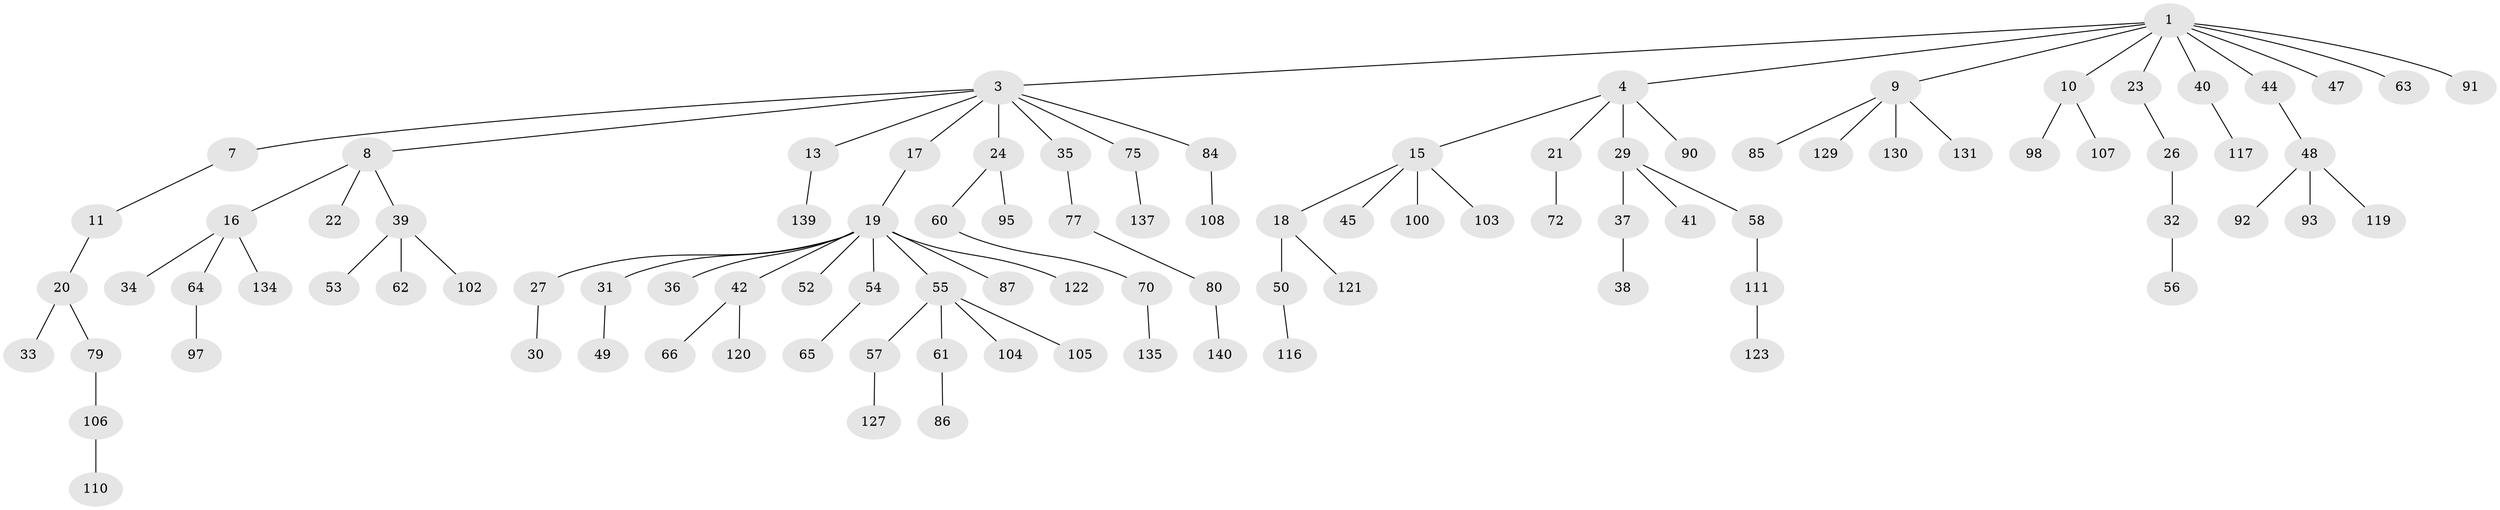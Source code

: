 // Generated by graph-tools (version 1.1) at 2025/24/03/03/25 07:24:06]
// undirected, 98 vertices, 97 edges
graph export_dot {
graph [start="1"]
  node [color=gray90,style=filled];
  1 [super="+2"];
  3 [super="+6"];
  4 [super="+5"];
  7 [super="+99"];
  8 [super="+76"];
  9 [super="+14"];
  10 [super="+94"];
  11 [super="+12"];
  13 [super="+43"];
  15 [super="+74"];
  16 [super="+59"];
  17 [super="+28"];
  18 [super="+46"];
  19 [super="+25"];
  20 [super="+78"];
  21;
  22;
  23;
  24 [super="+69"];
  26;
  27;
  29 [super="+68"];
  30;
  31 [super="+138"];
  32 [super="+141"];
  33 [super="+132"];
  34;
  35;
  36;
  37 [super="+96"];
  38;
  39 [super="+133"];
  40 [super="+67"];
  41 [super="+83"];
  42 [super="+109"];
  44 [super="+51"];
  45;
  47;
  48 [super="+71"];
  49;
  50;
  52 [super="+113"];
  53;
  54;
  55 [super="+136"];
  56;
  57 [super="+89"];
  58;
  60;
  61 [super="+82"];
  62 [super="+114"];
  63 [super="+88"];
  64 [super="+73"];
  65;
  66;
  70 [super="+81"];
  72;
  75 [super="+112"];
  77;
  79;
  80;
  84 [super="+101"];
  85;
  86;
  87;
  90 [super="+142"];
  91;
  92;
  93;
  95;
  97;
  98;
  100;
  102;
  103;
  104 [super="+115"];
  105 [super="+118"];
  106 [super="+126"];
  107;
  108;
  110;
  111 [super="+124"];
  116 [super="+125"];
  117;
  119;
  120;
  121 [super="+128"];
  122;
  123;
  127;
  129;
  130;
  131;
  134;
  135;
  137;
  139;
  140;
  1 -- 4;
  1 -- 9;
  1 -- 10;
  1 -- 44;
  1 -- 91;
  1 -- 3;
  1 -- 23;
  1 -- 40;
  1 -- 63;
  1 -- 47;
  3 -- 7;
  3 -- 13;
  3 -- 17;
  3 -- 24;
  3 -- 75;
  3 -- 84;
  3 -- 8;
  3 -- 35;
  4 -- 21;
  4 -- 90;
  4 -- 29;
  4 -- 15;
  7 -- 11;
  8 -- 16;
  8 -- 22;
  8 -- 39;
  9 -- 129;
  9 -- 130;
  9 -- 131;
  9 -- 85;
  10 -- 98;
  10 -- 107;
  11 -- 20;
  13 -- 139;
  15 -- 18;
  15 -- 45;
  15 -- 100;
  15 -- 103;
  16 -- 34;
  16 -- 64;
  16 -- 134;
  17 -- 19;
  18 -- 50;
  18 -- 121;
  19 -- 31;
  19 -- 36;
  19 -- 42;
  19 -- 52;
  19 -- 55;
  19 -- 54;
  19 -- 87;
  19 -- 122;
  19 -- 27;
  20 -- 33;
  20 -- 79;
  21 -- 72;
  23 -- 26;
  24 -- 60;
  24 -- 95;
  26 -- 32;
  27 -- 30;
  29 -- 37;
  29 -- 41;
  29 -- 58;
  31 -- 49;
  32 -- 56;
  35 -- 77;
  37 -- 38;
  39 -- 53;
  39 -- 62;
  39 -- 102;
  40 -- 117;
  42 -- 66;
  42 -- 120;
  44 -- 48;
  48 -- 92;
  48 -- 93;
  48 -- 119;
  50 -- 116;
  54 -- 65;
  55 -- 57;
  55 -- 61;
  55 -- 104;
  55 -- 105;
  57 -- 127;
  58 -- 111;
  60 -- 70;
  61 -- 86;
  64 -- 97;
  70 -- 135;
  75 -- 137;
  77 -- 80;
  79 -- 106;
  80 -- 140;
  84 -- 108;
  106 -- 110;
  111 -- 123;
}
